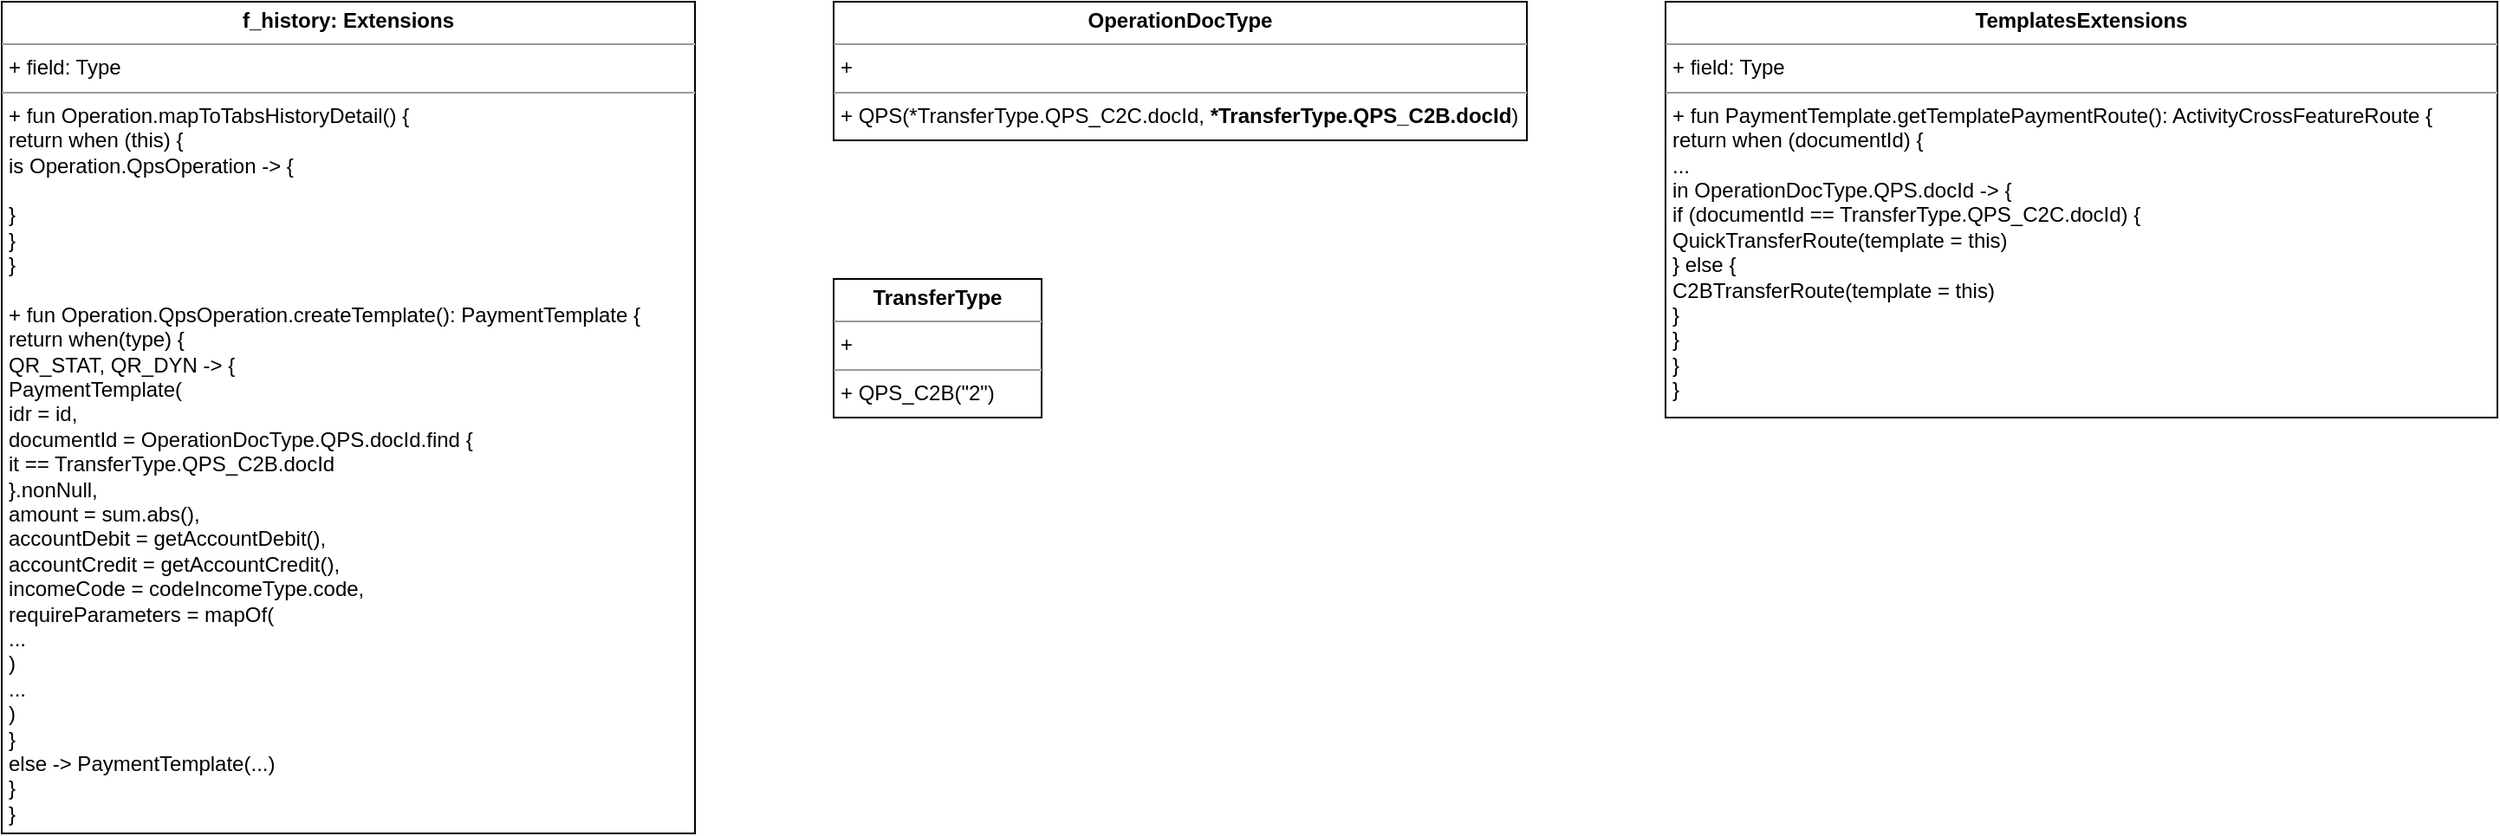 <mxfile version="16.4.5" type="github">
  <diagram id="F6dejco-vLdCvROrpyGz" name="Page-1">
    <mxGraphModel dx="1185" dy="643" grid="1" gridSize="10" guides="1" tooltips="1" connect="1" arrows="1" fold="1" page="1" pageScale="1" pageWidth="850" pageHeight="1100" math="0" shadow="0">
      <root>
        <mxCell id="0" />
        <mxCell id="1" parent="0" />
        <mxCell id="k03NUY0ryn75V1PkE8L--1" value="&lt;p style=&quot;margin: 0px ; margin-top: 4px ; text-align: center&quot;&gt;&lt;b&gt;f_history: Extensions&lt;br&gt;&lt;/b&gt;&lt;/p&gt;&lt;hr size=&quot;1&quot;&gt;&lt;p style=&quot;margin: 0px ; margin-left: 4px&quot;&gt;+ field: Type&lt;/p&gt;&lt;hr size=&quot;1&quot;&gt;&lt;p style=&quot;margin: 0px ; margin-left: 4px&quot;&gt;+ fun Operation.mapToTabsHistoryDetail() {&lt;/p&gt;&lt;p style=&quot;margin: 0px ; margin-left: 4px&quot;&gt;return when (this) {&lt;/p&gt;&lt;p style=&quot;margin: 0px ; margin-left: 4px&quot;&gt;is Operation.QpsOperation -&amp;gt; {&lt;/p&gt;&lt;p style=&quot;margin: 0px ; margin-left: 4px&quot;&gt;&lt;br&gt;&lt;/p&gt;&lt;p style=&quot;margin: 0px ; margin-left: 4px&quot;&gt;}&lt;br&gt;&lt;/p&gt;&lt;p style=&quot;margin: 0px ; margin-left: 4px&quot;&gt;}&lt;br&gt;&lt;/p&gt;&lt;p style=&quot;margin: 0px ; margin-left: 4px&quot;&gt;}&lt;/p&gt;&lt;p style=&quot;margin: 0px ; margin-left: 4px&quot;&gt;&lt;br&gt;&lt;/p&gt;&lt;p style=&quot;margin: 0px ; margin-left: 4px&quot;&gt;+ fun Operation.QpsOperation.createTemplate(): PaymentTemplate {&lt;br&gt;return when(type) {&lt;/p&gt;&lt;p style=&quot;margin: 0px ; margin-left: 4px&quot;&gt;QR_STAT, QR_DYN -&amp;gt; {&lt;/p&gt;&lt;p style=&quot;margin: 0px ; margin-left: 4px&quot;&gt;PaymentTemplate(&lt;/p&gt;&lt;p style=&quot;margin: 0px ; margin-left: 4px&quot;&gt;idr = id,&lt;/p&gt;&lt;p style=&quot;margin: 0px ; margin-left: 4px&quot;&gt;documentId = OperationDocType.QPS.docId.find {&lt;/p&gt;&lt;p style=&quot;margin: 0px ; margin-left: 4px&quot;&gt;it == TransferType.QPS_C2B.docId&lt;br&gt;&lt;/p&gt;&lt;p style=&quot;margin: 0px ; margin-left: 4px&quot;&gt;}.nonNull,&lt;/p&gt;&lt;p style=&quot;margin: 0px ; margin-left: 4px&quot;&gt;amount = sum.abs(),&lt;/p&gt;&lt;p style=&quot;margin: 0px ; margin-left: 4px&quot;&gt;accountDebit = getAccountDebit(),&lt;/p&gt;&lt;p style=&quot;margin: 0px ; margin-left: 4px&quot;&gt;accountCredit = getAccountCredit(),&lt;/p&gt;&lt;p style=&quot;margin: 0px ; margin-left: 4px&quot;&gt;incomeCode = codeIncomeType.code,&lt;/p&gt;&lt;p style=&quot;margin: 0px ; margin-left: 4px&quot;&gt;requireParameters = mapOf(&lt;/p&gt;&lt;p style=&quot;margin: 0px ; margin-left: 4px&quot;&gt;...&lt;br&gt;&lt;/p&gt;&lt;p style=&quot;margin: 0px ; margin-left: 4px&quot;&gt;)&lt;/p&gt;&lt;p style=&quot;margin: 0px ; margin-left: 4px&quot;&gt;...&lt;br&gt;&lt;/p&gt;&lt;p style=&quot;margin: 0px ; margin-left: 4px&quot;&gt;)&lt;br&gt;&lt;/p&gt;&lt;p style=&quot;margin: 0px ; margin-left: 4px&quot;&gt;}&lt;/p&gt;&lt;p style=&quot;margin: 0px ; margin-left: 4px&quot;&gt;else -&amp;gt; PaymentTemplate(...)&lt;br&gt;&lt;/p&gt;&lt;p style=&quot;margin: 0px ; margin-left: 4px&quot;&gt;}&lt;br&gt;}&lt;br&gt;&lt;/p&gt;" style="verticalAlign=top;align=left;overflow=fill;fontSize=12;fontFamily=Helvetica;html=1;" parent="1" vertex="1">
          <mxGeometry x="80" y="80" width="400" height="480" as="geometry" />
        </mxCell>
        <mxCell id="109QyA2k3FBkaDhOI6sr-1" value="&lt;p style=&quot;margin: 0px ; margin-top: 4px ; text-align: center&quot;&gt;&lt;b&gt;OperationDocType&lt;/b&gt;&lt;/p&gt;&lt;hr size=&quot;1&quot;&gt;&lt;p style=&quot;margin: 0px ; margin-left: 4px&quot;&gt;+ &lt;br&gt;&lt;/p&gt;&lt;hr size=&quot;1&quot;&gt;&lt;p style=&quot;margin: 0px ; margin-left: 4px&quot;&gt;+ QPS(*TransferType.QPS_C2C.docId, &lt;b&gt;*TransferType.QPS_C2B.docId&lt;/b&gt;)&lt;/p&gt;" style="verticalAlign=top;align=left;overflow=fill;fontSize=12;fontFamily=Helvetica;html=1;" parent="1" vertex="1">
          <mxGeometry x="560" y="80" width="400" height="80" as="geometry" />
        </mxCell>
        <mxCell id="109QyA2k3FBkaDhOI6sr-2" value="&lt;p style=&quot;margin: 0px ; margin-top: 4px ; text-align: center&quot;&gt;&lt;b&gt;TransferType&lt;/b&gt;&lt;/p&gt;&lt;hr size=&quot;1&quot;&gt;&lt;p style=&quot;margin: 0px ; margin-left: 4px&quot;&gt;+ &lt;br&gt;&lt;/p&gt;&lt;hr size=&quot;1&quot;&gt;&lt;p style=&quot;margin: 0px ; margin-left: 4px&quot;&gt;+ QPS_C2B(&quot;2&quot;)&lt;/p&gt;" style="verticalAlign=top;align=left;overflow=fill;fontSize=12;fontFamily=Helvetica;html=1;" parent="1" vertex="1">
          <mxGeometry x="560" y="240" width="120" height="80" as="geometry" />
        </mxCell>
        <mxCell id="K6r-9h_ej4EHHh-DlgxF-1" value="&lt;p style=&quot;margin: 0px ; margin-top: 4px ; text-align: center&quot;&gt;&lt;b&gt;TemplatesExtensions&lt;/b&gt;&lt;/p&gt;&lt;hr size=&quot;1&quot;&gt;&lt;p style=&quot;margin: 0px ; margin-left: 4px&quot;&gt;+ field: Type&lt;/p&gt;&lt;hr size=&quot;1&quot;&gt;&lt;p style=&quot;margin: 0px ; margin-left: 4px&quot;&gt;+ fun PaymentTemplate.getTemplatePaymentRoute(): ActivityCrossFeatureRoute {&lt;/p&gt;&lt;p style=&quot;margin: 0px ; margin-left: 4px&quot;&gt;return when (documentId) {&lt;/p&gt;&lt;p style=&quot;margin: 0px ; margin-left: 4px&quot;&gt;...&lt;/p&gt;&lt;p style=&quot;margin: 0px ; margin-left: 4px&quot;&gt;in OperationDocType.QPS.docId -&amp;gt; {&lt;/p&gt;&lt;p style=&quot;margin: 0px ; margin-left: 4px&quot;&gt;if (documentId == TransferType.QPS_C2C.docId) {&lt;/p&gt;&lt;p style=&quot;margin: 0px ; margin-left: 4px&quot;&gt;QuickTransferRoute(template = this)&lt;br&gt;&lt;/p&gt;&lt;p style=&quot;margin: 0px ; margin-left: 4px&quot;&gt;} else {&lt;/p&gt;&lt;p style=&quot;margin: 0px ; margin-left: 4px&quot;&gt;C2BTransferRoute(template = this)&lt;br&gt;&lt;/p&gt;&lt;p style=&quot;margin: 0px ; margin-left: 4px&quot;&gt;}&lt;br&gt;}&lt;br&gt;&lt;/p&gt;&lt;p style=&quot;margin: 0px ; margin-left: 4px&quot;&gt;}&lt;br&gt;&lt;/p&gt;&lt;p style=&quot;margin: 0px ; margin-left: 4px&quot;&gt;}&lt;br&gt;&lt;/p&gt;" style="verticalAlign=top;align=left;overflow=fill;fontSize=12;fontFamily=Helvetica;html=1;" vertex="1" parent="1">
          <mxGeometry x="1040" y="80" width="480" height="240" as="geometry" />
        </mxCell>
      </root>
    </mxGraphModel>
  </diagram>
</mxfile>
